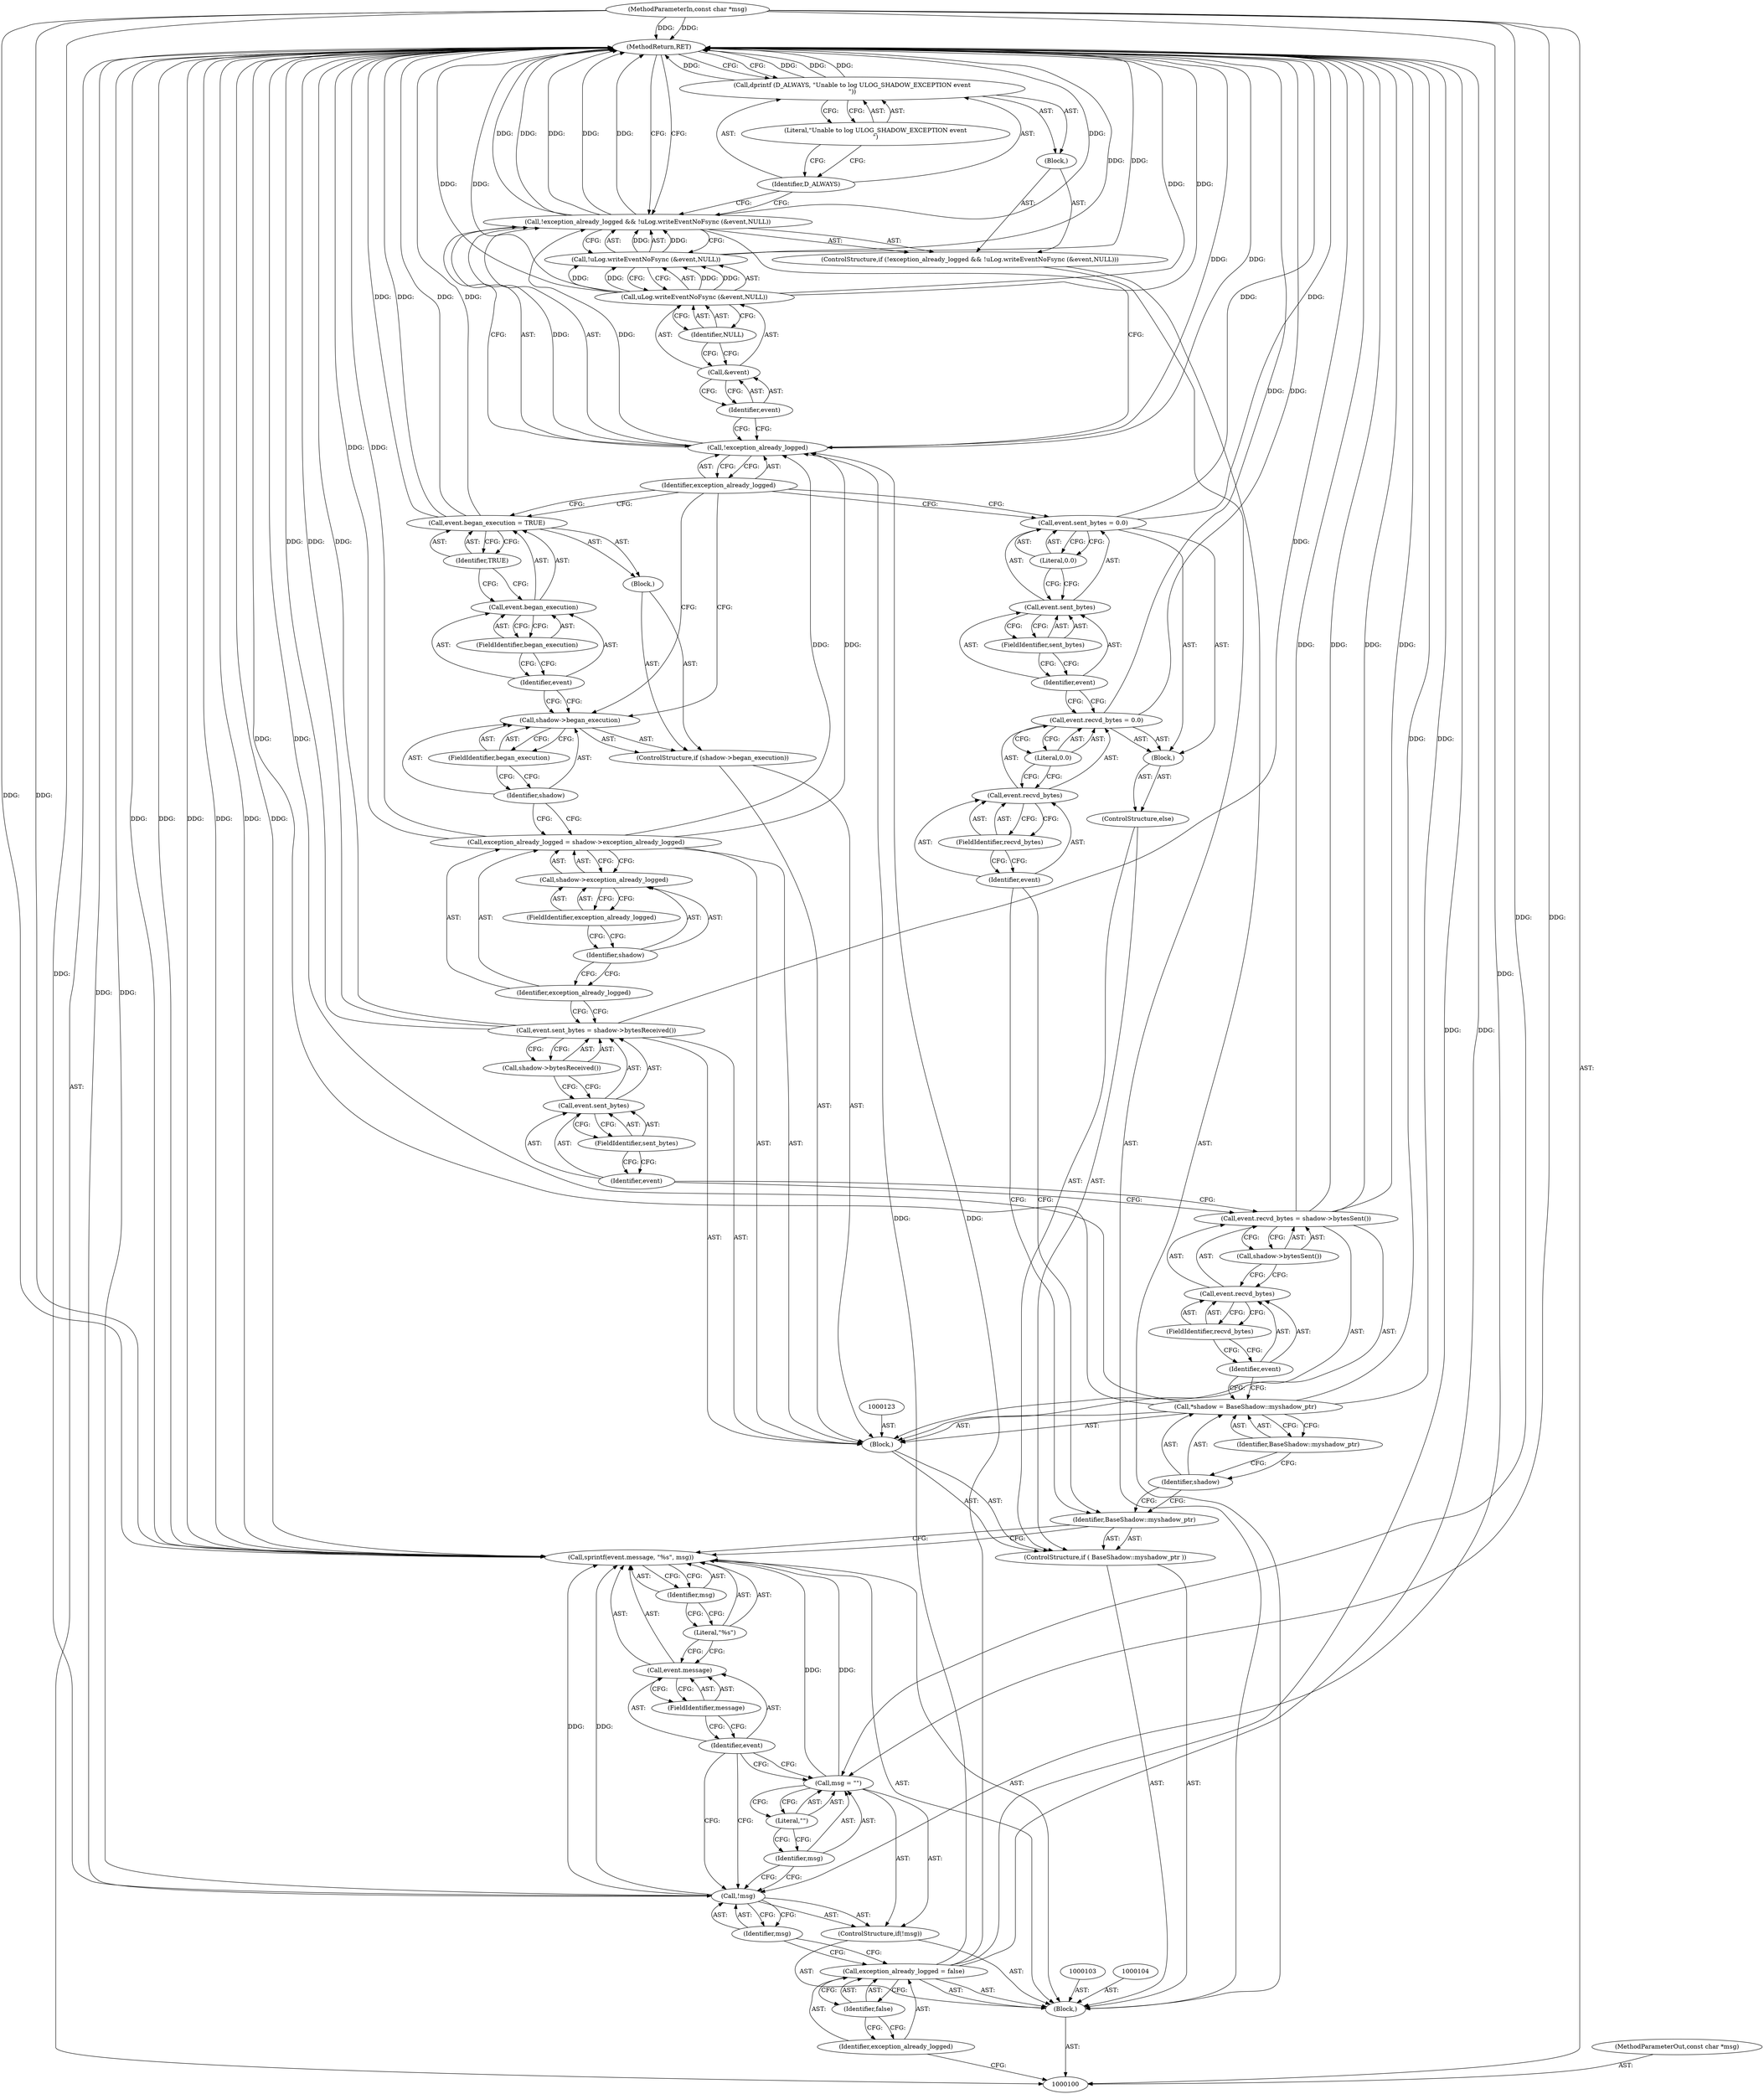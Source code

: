 digraph "0_htcondor_5e5571d1a431eb3c61977b6dd6ec90186ef79867_5" {
"1000177" [label="(MethodReturn,RET)"];
"1000101" [label="(MethodParameterIn,const char *msg)"];
"1000237" [label="(MethodParameterOut,const char *msg)"];
"1000122" [label="(Block,)"];
"1000124" [label="(Call,*shadow = BaseShadow::myshadow_ptr)"];
"1000125" [label="(Identifier,shadow)"];
"1000126" [label="(Identifier,BaseShadow::myshadow_ptr)"];
"1000127" [label="(Call,event.recvd_bytes = shadow->bytesSent())"];
"1000128" [label="(Call,event.recvd_bytes)"];
"1000129" [label="(Identifier,event)"];
"1000131" [label="(Call,shadow->bytesSent())"];
"1000130" [label="(FieldIdentifier,recvd_bytes)"];
"1000132" [label="(Call,event.sent_bytes = shadow->bytesReceived())"];
"1000133" [label="(Call,event.sent_bytes)"];
"1000134" [label="(Identifier,event)"];
"1000136" [label="(Call,shadow->bytesReceived())"];
"1000135" [label="(FieldIdentifier,sent_bytes)"];
"1000137" [label="(Call,exception_already_logged = shadow->exception_already_logged)"];
"1000138" [label="(Identifier,exception_already_logged)"];
"1000139" [label="(Call,shadow->exception_already_logged)"];
"1000140" [label="(Identifier,shadow)"];
"1000141" [label="(FieldIdentifier,exception_already_logged)"];
"1000145" [label="(FieldIdentifier,began_execution)"];
"1000142" [label="(ControlStructure,if (shadow->began_execution))"];
"1000146" [label="(Block,)"];
"1000143" [label="(Call,shadow->began_execution)"];
"1000144" [label="(Identifier,shadow)"];
"1000151" [label="(Identifier,TRUE)"];
"1000147" [label="(Call,event.began_execution = TRUE)"];
"1000148" [label="(Call,event.began_execution)"];
"1000149" [label="(Identifier,event)"];
"1000150" [label="(FieldIdentifier,began_execution)"];
"1000102" [label="(Block,)"];
"1000152" [label="(ControlStructure,else)"];
"1000153" [label="(Block,)"];
"1000154" [label="(Call,event.recvd_bytes = 0.0)"];
"1000155" [label="(Call,event.recvd_bytes)"];
"1000156" [label="(Identifier,event)"];
"1000158" [label="(Literal,0.0)"];
"1000157" [label="(FieldIdentifier,recvd_bytes)"];
"1000159" [label="(Call,event.sent_bytes = 0.0)"];
"1000160" [label="(Call,event.sent_bytes)"];
"1000161" [label="(Identifier,event)"];
"1000163" [label="(Literal,0.0)"];
"1000162" [label="(FieldIdentifier,sent_bytes)"];
"1000164" [label="(ControlStructure,if (!exception_already_logged && !uLog.writeEventNoFsync (&event,NULL)))"];
"1000168" [label="(Call,!uLog.writeEventNoFsync (&event,NULL))"];
"1000169" [label="(Call,uLog.writeEventNoFsync (&event,NULL))"];
"1000165" [label="(Call,!exception_already_logged && !uLog.writeEventNoFsync (&event,NULL))"];
"1000166" [label="(Call,!exception_already_logged)"];
"1000170" [label="(Call,&event)"];
"1000167" [label="(Identifier,exception_already_logged)"];
"1000171" [label="(Identifier,event)"];
"1000172" [label="(Identifier,NULL)"];
"1000173" [label="(Block,)"];
"1000175" [label="(Identifier,D_ALWAYS)"];
"1000176" [label="(Literal,\"Unable to log ULOG_SHADOW_EXCEPTION event\n\")"];
"1000174" [label="(Call,dprintf (D_ALWAYS, \"Unable to log ULOG_SHADOW_EXCEPTION event\n\"))"];
"1000105" [label="(Call,exception_already_logged = false)"];
"1000106" [label="(Identifier,exception_already_logged)"];
"1000107" [label="(Identifier,false)"];
"1000109" [label="(Call,!msg)"];
"1000110" [label="(Identifier,msg)"];
"1000111" [label="(Call,msg = \"\")"];
"1000112" [label="(Identifier,msg)"];
"1000113" [label="(Literal,\"\")"];
"1000108" [label="(ControlStructure,if(!msg))"];
"1000115" [label="(Call,event.message)"];
"1000116" [label="(Identifier,event)"];
"1000117" [label="(FieldIdentifier,message)"];
"1000118" [label="(Literal,\"%s\")"];
"1000119" [label="(Identifier,msg)"];
"1000114" [label="(Call,sprintf(event.message, \"%s\", msg))"];
"1000121" [label="(Identifier,BaseShadow::myshadow_ptr)"];
"1000120" [label="(ControlStructure,if ( BaseShadow::myshadow_ptr ))"];
"1000177" -> "1000100"  [label="AST: "];
"1000177" -> "1000174"  [label="CFG: "];
"1000177" -> "1000165"  [label="CFG: "];
"1000169" -> "1000177"  [label="DDG: "];
"1000169" -> "1000177"  [label="DDG: "];
"1000124" -> "1000177"  [label="DDG: "];
"1000124" -> "1000177"  [label="DDG: "];
"1000168" -> "1000177"  [label="DDG: "];
"1000165" -> "1000177"  [label="DDG: "];
"1000165" -> "1000177"  [label="DDG: "];
"1000165" -> "1000177"  [label="DDG: "];
"1000114" -> "1000177"  [label="DDG: "];
"1000114" -> "1000177"  [label="DDG: "];
"1000114" -> "1000177"  [label="DDG: "];
"1000147" -> "1000177"  [label="DDG: "];
"1000147" -> "1000177"  [label="DDG: "];
"1000132" -> "1000177"  [label="DDG: "];
"1000132" -> "1000177"  [label="DDG: "];
"1000101" -> "1000177"  [label="DDG: "];
"1000127" -> "1000177"  [label="DDG: "];
"1000127" -> "1000177"  [label="DDG: "];
"1000105" -> "1000177"  [label="DDG: "];
"1000159" -> "1000177"  [label="DDG: "];
"1000137" -> "1000177"  [label="DDG: "];
"1000154" -> "1000177"  [label="DDG: "];
"1000166" -> "1000177"  [label="DDG: "];
"1000174" -> "1000177"  [label="DDG: "];
"1000174" -> "1000177"  [label="DDG: "];
"1000109" -> "1000177"  [label="DDG: "];
"1000101" -> "1000100"  [label="AST: "];
"1000101" -> "1000177"  [label="DDG: "];
"1000101" -> "1000109"  [label="DDG: "];
"1000101" -> "1000111"  [label="DDG: "];
"1000101" -> "1000114"  [label="DDG: "];
"1000237" -> "1000100"  [label="AST: "];
"1000122" -> "1000120"  [label="AST: "];
"1000123" -> "1000122"  [label="AST: "];
"1000124" -> "1000122"  [label="AST: "];
"1000127" -> "1000122"  [label="AST: "];
"1000132" -> "1000122"  [label="AST: "];
"1000137" -> "1000122"  [label="AST: "];
"1000142" -> "1000122"  [label="AST: "];
"1000124" -> "1000122"  [label="AST: "];
"1000124" -> "1000126"  [label="CFG: "];
"1000125" -> "1000124"  [label="AST: "];
"1000126" -> "1000124"  [label="AST: "];
"1000129" -> "1000124"  [label="CFG: "];
"1000124" -> "1000177"  [label="DDG: "];
"1000124" -> "1000177"  [label="DDG: "];
"1000125" -> "1000124"  [label="AST: "];
"1000125" -> "1000121"  [label="CFG: "];
"1000126" -> "1000125"  [label="CFG: "];
"1000126" -> "1000124"  [label="AST: "];
"1000126" -> "1000125"  [label="CFG: "];
"1000124" -> "1000126"  [label="CFG: "];
"1000127" -> "1000122"  [label="AST: "];
"1000127" -> "1000131"  [label="CFG: "];
"1000128" -> "1000127"  [label="AST: "];
"1000131" -> "1000127"  [label="AST: "];
"1000134" -> "1000127"  [label="CFG: "];
"1000127" -> "1000177"  [label="DDG: "];
"1000127" -> "1000177"  [label="DDG: "];
"1000128" -> "1000127"  [label="AST: "];
"1000128" -> "1000130"  [label="CFG: "];
"1000129" -> "1000128"  [label="AST: "];
"1000130" -> "1000128"  [label="AST: "];
"1000131" -> "1000128"  [label="CFG: "];
"1000129" -> "1000128"  [label="AST: "];
"1000129" -> "1000124"  [label="CFG: "];
"1000130" -> "1000129"  [label="CFG: "];
"1000131" -> "1000127"  [label="AST: "];
"1000131" -> "1000128"  [label="CFG: "];
"1000127" -> "1000131"  [label="CFG: "];
"1000130" -> "1000128"  [label="AST: "];
"1000130" -> "1000129"  [label="CFG: "];
"1000128" -> "1000130"  [label="CFG: "];
"1000132" -> "1000122"  [label="AST: "];
"1000132" -> "1000136"  [label="CFG: "];
"1000133" -> "1000132"  [label="AST: "];
"1000136" -> "1000132"  [label="AST: "];
"1000138" -> "1000132"  [label="CFG: "];
"1000132" -> "1000177"  [label="DDG: "];
"1000132" -> "1000177"  [label="DDG: "];
"1000133" -> "1000132"  [label="AST: "];
"1000133" -> "1000135"  [label="CFG: "];
"1000134" -> "1000133"  [label="AST: "];
"1000135" -> "1000133"  [label="AST: "];
"1000136" -> "1000133"  [label="CFG: "];
"1000134" -> "1000133"  [label="AST: "];
"1000134" -> "1000127"  [label="CFG: "];
"1000135" -> "1000134"  [label="CFG: "];
"1000136" -> "1000132"  [label="AST: "];
"1000136" -> "1000133"  [label="CFG: "];
"1000132" -> "1000136"  [label="CFG: "];
"1000135" -> "1000133"  [label="AST: "];
"1000135" -> "1000134"  [label="CFG: "];
"1000133" -> "1000135"  [label="CFG: "];
"1000137" -> "1000122"  [label="AST: "];
"1000137" -> "1000139"  [label="CFG: "];
"1000138" -> "1000137"  [label="AST: "];
"1000139" -> "1000137"  [label="AST: "];
"1000144" -> "1000137"  [label="CFG: "];
"1000137" -> "1000177"  [label="DDG: "];
"1000137" -> "1000166"  [label="DDG: "];
"1000138" -> "1000137"  [label="AST: "];
"1000138" -> "1000132"  [label="CFG: "];
"1000140" -> "1000138"  [label="CFG: "];
"1000139" -> "1000137"  [label="AST: "];
"1000139" -> "1000141"  [label="CFG: "];
"1000140" -> "1000139"  [label="AST: "];
"1000141" -> "1000139"  [label="AST: "];
"1000137" -> "1000139"  [label="CFG: "];
"1000140" -> "1000139"  [label="AST: "];
"1000140" -> "1000138"  [label="CFG: "];
"1000141" -> "1000140"  [label="CFG: "];
"1000141" -> "1000139"  [label="AST: "];
"1000141" -> "1000140"  [label="CFG: "];
"1000139" -> "1000141"  [label="CFG: "];
"1000145" -> "1000143"  [label="AST: "];
"1000145" -> "1000144"  [label="CFG: "];
"1000143" -> "1000145"  [label="CFG: "];
"1000142" -> "1000122"  [label="AST: "];
"1000143" -> "1000142"  [label="AST: "];
"1000146" -> "1000142"  [label="AST: "];
"1000146" -> "1000142"  [label="AST: "];
"1000147" -> "1000146"  [label="AST: "];
"1000143" -> "1000142"  [label="AST: "];
"1000143" -> "1000145"  [label="CFG: "];
"1000144" -> "1000143"  [label="AST: "];
"1000145" -> "1000143"  [label="AST: "];
"1000149" -> "1000143"  [label="CFG: "];
"1000167" -> "1000143"  [label="CFG: "];
"1000144" -> "1000143"  [label="AST: "];
"1000144" -> "1000137"  [label="CFG: "];
"1000145" -> "1000144"  [label="CFG: "];
"1000151" -> "1000147"  [label="AST: "];
"1000151" -> "1000148"  [label="CFG: "];
"1000147" -> "1000151"  [label="CFG: "];
"1000147" -> "1000146"  [label="AST: "];
"1000147" -> "1000151"  [label="CFG: "];
"1000148" -> "1000147"  [label="AST: "];
"1000151" -> "1000147"  [label="AST: "];
"1000167" -> "1000147"  [label="CFG: "];
"1000147" -> "1000177"  [label="DDG: "];
"1000147" -> "1000177"  [label="DDG: "];
"1000148" -> "1000147"  [label="AST: "];
"1000148" -> "1000150"  [label="CFG: "];
"1000149" -> "1000148"  [label="AST: "];
"1000150" -> "1000148"  [label="AST: "];
"1000151" -> "1000148"  [label="CFG: "];
"1000149" -> "1000148"  [label="AST: "];
"1000149" -> "1000143"  [label="CFG: "];
"1000150" -> "1000149"  [label="CFG: "];
"1000150" -> "1000148"  [label="AST: "];
"1000150" -> "1000149"  [label="CFG: "];
"1000148" -> "1000150"  [label="CFG: "];
"1000102" -> "1000100"  [label="AST: "];
"1000103" -> "1000102"  [label="AST: "];
"1000104" -> "1000102"  [label="AST: "];
"1000105" -> "1000102"  [label="AST: "];
"1000108" -> "1000102"  [label="AST: "];
"1000114" -> "1000102"  [label="AST: "];
"1000120" -> "1000102"  [label="AST: "];
"1000164" -> "1000102"  [label="AST: "];
"1000152" -> "1000120"  [label="AST: "];
"1000153" -> "1000152"  [label="AST: "];
"1000153" -> "1000152"  [label="AST: "];
"1000154" -> "1000153"  [label="AST: "];
"1000159" -> "1000153"  [label="AST: "];
"1000154" -> "1000153"  [label="AST: "];
"1000154" -> "1000158"  [label="CFG: "];
"1000155" -> "1000154"  [label="AST: "];
"1000158" -> "1000154"  [label="AST: "];
"1000161" -> "1000154"  [label="CFG: "];
"1000154" -> "1000177"  [label="DDG: "];
"1000155" -> "1000154"  [label="AST: "];
"1000155" -> "1000157"  [label="CFG: "];
"1000156" -> "1000155"  [label="AST: "];
"1000157" -> "1000155"  [label="AST: "];
"1000158" -> "1000155"  [label="CFG: "];
"1000156" -> "1000155"  [label="AST: "];
"1000156" -> "1000121"  [label="CFG: "];
"1000157" -> "1000156"  [label="CFG: "];
"1000158" -> "1000154"  [label="AST: "];
"1000158" -> "1000155"  [label="CFG: "];
"1000154" -> "1000158"  [label="CFG: "];
"1000157" -> "1000155"  [label="AST: "];
"1000157" -> "1000156"  [label="CFG: "];
"1000155" -> "1000157"  [label="CFG: "];
"1000159" -> "1000153"  [label="AST: "];
"1000159" -> "1000163"  [label="CFG: "];
"1000160" -> "1000159"  [label="AST: "];
"1000163" -> "1000159"  [label="AST: "];
"1000167" -> "1000159"  [label="CFG: "];
"1000159" -> "1000177"  [label="DDG: "];
"1000160" -> "1000159"  [label="AST: "];
"1000160" -> "1000162"  [label="CFG: "];
"1000161" -> "1000160"  [label="AST: "];
"1000162" -> "1000160"  [label="AST: "];
"1000163" -> "1000160"  [label="CFG: "];
"1000161" -> "1000160"  [label="AST: "];
"1000161" -> "1000154"  [label="CFG: "];
"1000162" -> "1000161"  [label="CFG: "];
"1000163" -> "1000159"  [label="AST: "];
"1000163" -> "1000160"  [label="CFG: "];
"1000159" -> "1000163"  [label="CFG: "];
"1000162" -> "1000160"  [label="AST: "];
"1000162" -> "1000161"  [label="CFG: "];
"1000160" -> "1000162"  [label="CFG: "];
"1000164" -> "1000102"  [label="AST: "];
"1000165" -> "1000164"  [label="AST: "];
"1000173" -> "1000164"  [label="AST: "];
"1000168" -> "1000165"  [label="AST: "];
"1000168" -> "1000169"  [label="CFG: "];
"1000169" -> "1000168"  [label="AST: "];
"1000165" -> "1000168"  [label="CFG: "];
"1000168" -> "1000177"  [label="DDG: "];
"1000168" -> "1000165"  [label="DDG: "];
"1000169" -> "1000168"  [label="DDG: "];
"1000169" -> "1000168"  [label="DDG: "];
"1000169" -> "1000168"  [label="AST: "];
"1000169" -> "1000172"  [label="CFG: "];
"1000170" -> "1000169"  [label="AST: "];
"1000172" -> "1000169"  [label="AST: "];
"1000168" -> "1000169"  [label="CFG: "];
"1000169" -> "1000177"  [label="DDG: "];
"1000169" -> "1000177"  [label="DDG: "];
"1000169" -> "1000168"  [label="DDG: "];
"1000169" -> "1000168"  [label="DDG: "];
"1000165" -> "1000164"  [label="AST: "];
"1000165" -> "1000166"  [label="CFG: "];
"1000165" -> "1000168"  [label="CFG: "];
"1000166" -> "1000165"  [label="AST: "];
"1000168" -> "1000165"  [label="AST: "];
"1000175" -> "1000165"  [label="CFG: "];
"1000177" -> "1000165"  [label="CFG: "];
"1000165" -> "1000177"  [label="DDG: "];
"1000165" -> "1000177"  [label="DDG: "];
"1000165" -> "1000177"  [label="DDG: "];
"1000166" -> "1000165"  [label="DDG: "];
"1000168" -> "1000165"  [label="DDG: "];
"1000166" -> "1000165"  [label="AST: "];
"1000166" -> "1000167"  [label="CFG: "];
"1000167" -> "1000166"  [label="AST: "];
"1000171" -> "1000166"  [label="CFG: "];
"1000165" -> "1000166"  [label="CFG: "];
"1000166" -> "1000177"  [label="DDG: "];
"1000166" -> "1000165"  [label="DDG: "];
"1000137" -> "1000166"  [label="DDG: "];
"1000105" -> "1000166"  [label="DDG: "];
"1000170" -> "1000169"  [label="AST: "];
"1000170" -> "1000171"  [label="CFG: "];
"1000171" -> "1000170"  [label="AST: "];
"1000172" -> "1000170"  [label="CFG: "];
"1000167" -> "1000166"  [label="AST: "];
"1000167" -> "1000147"  [label="CFG: "];
"1000167" -> "1000143"  [label="CFG: "];
"1000167" -> "1000159"  [label="CFG: "];
"1000166" -> "1000167"  [label="CFG: "];
"1000171" -> "1000170"  [label="AST: "];
"1000171" -> "1000166"  [label="CFG: "];
"1000170" -> "1000171"  [label="CFG: "];
"1000172" -> "1000169"  [label="AST: "];
"1000172" -> "1000170"  [label="CFG: "];
"1000169" -> "1000172"  [label="CFG: "];
"1000173" -> "1000164"  [label="AST: "];
"1000174" -> "1000173"  [label="AST: "];
"1000175" -> "1000174"  [label="AST: "];
"1000175" -> "1000165"  [label="CFG: "];
"1000176" -> "1000175"  [label="CFG: "];
"1000176" -> "1000174"  [label="AST: "];
"1000176" -> "1000175"  [label="CFG: "];
"1000174" -> "1000176"  [label="CFG: "];
"1000174" -> "1000173"  [label="AST: "];
"1000174" -> "1000176"  [label="CFG: "];
"1000175" -> "1000174"  [label="AST: "];
"1000176" -> "1000174"  [label="AST: "];
"1000177" -> "1000174"  [label="CFG: "];
"1000174" -> "1000177"  [label="DDG: "];
"1000174" -> "1000177"  [label="DDG: "];
"1000105" -> "1000102"  [label="AST: "];
"1000105" -> "1000107"  [label="CFG: "];
"1000106" -> "1000105"  [label="AST: "];
"1000107" -> "1000105"  [label="AST: "];
"1000110" -> "1000105"  [label="CFG: "];
"1000105" -> "1000177"  [label="DDG: "];
"1000105" -> "1000166"  [label="DDG: "];
"1000106" -> "1000105"  [label="AST: "];
"1000106" -> "1000100"  [label="CFG: "];
"1000107" -> "1000106"  [label="CFG: "];
"1000107" -> "1000105"  [label="AST: "];
"1000107" -> "1000106"  [label="CFG: "];
"1000105" -> "1000107"  [label="CFG: "];
"1000109" -> "1000108"  [label="AST: "];
"1000109" -> "1000110"  [label="CFG: "];
"1000110" -> "1000109"  [label="AST: "];
"1000112" -> "1000109"  [label="CFG: "];
"1000116" -> "1000109"  [label="CFG: "];
"1000109" -> "1000177"  [label="DDG: "];
"1000101" -> "1000109"  [label="DDG: "];
"1000109" -> "1000114"  [label="DDG: "];
"1000110" -> "1000109"  [label="AST: "];
"1000110" -> "1000105"  [label="CFG: "];
"1000109" -> "1000110"  [label="CFG: "];
"1000111" -> "1000108"  [label="AST: "];
"1000111" -> "1000113"  [label="CFG: "];
"1000112" -> "1000111"  [label="AST: "];
"1000113" -> "1000111"  [label="AST: "];
"1000116" -> "1000111"  [label="CFG: "];
"1000101" -> "1000111"  [label="DDG: "];
"1000111" -> "1000114"  [label="DDG: "];
"1000112" -> "1000111"  [label="AST: "];
"1000112" -> "1000109"  [label="CFG: "];
"1000113" -> "1000112"  [label="CFG: "];
"1000113" -> "1000111"  [label="AST: "];
"1000113" -> "1000112"  [label="CFG: "];
"1000111" -> "1000113"  [label="CFG: "];
"1000108" -> "1000102"  [label="AST: "];
"1000109" -> "1000108"  [label="AST: "];
"1000111" -> "1000108"  [label="AST: "];
"1000115" -> "1000114"  [label="AST: "];
"1000115" -> "1000117"  [label="CFG: "];
"1000116" -> "1000115"  [label="AST: "];
"1000117" -> "1000115"  [label="AST: "];
"1000118" -> "1000115"  [label="CFG: "];
"1000116" -> "1000115"  [label="AST: "];
"1000116" -> "1000111"  [label="CFG: "];
"1000116" -> "1000109"  [label="CFG: "];
"1000117" -> "1000116"  [label="CFG: "];
"1000117" -> "1000115"  [label="AST: "];
"1000117" -> "1000116"  [label="CFG: "];
"1000115" -> "1000117"  [label="CFG: "];
"1000118" -> "1000114"  [label="AST: "];
"1000118" -> "1000115"  [label="CFG: "];
"1000119" -> "1000118"  [label="CFG: "];
"1000119" -> "1000114"  [label="AST: "];
"1000119" -> "1000118"  [label="CFG: "];
"1000114" -> "1000119"  [label="CFG: "];
"1000114" -> "1000102"  [label="AST: "];
"1000114" -> "1000119"  [label="CFG: "];
"1000115" -> "1000114"  [label="AST: "];
"1000118" -> "1000114"  [label="AST: "];
"1000119" -> "1000114"  [label="AST: "];
"1000121" -> "1000114"  [label="CFG: "];
"1000114" -> "1000177"  [label="DDG: "];
"1000114" -> "1000177"  [label="DDG: "];
"1000114" -> "1000177"  [label="DDG: "];
"1000111" -> "1000114"  [label="DDG: "];
"1000109" -> "1000114"  [label="DDG: "];
"1000101" -> "1000114"  [label="DDG: "];
"1000121" -> "1000120"  [label="AST: "];
"1000121" -> "1000114"  [label="CFG: "];
"1000125" -> "1000121"  [label="CFG: "];
"1000156" -> "1000121"  [label="CFG: "];
"1000120" -> "1000102"  [label="AST: "];
"1000121" -> "1000120"  [label="AST: "];
"1000122" -> "1000120"  [label="AST: "];
"1000152" -> "1000120"  [label="AST: "];
}
